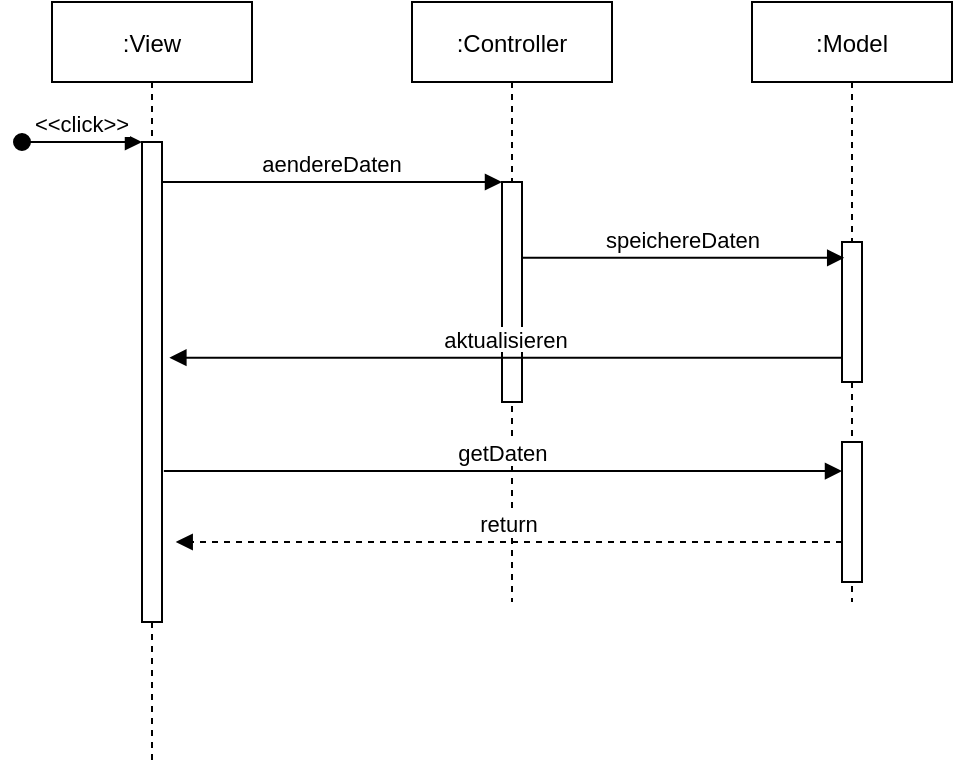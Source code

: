 <mxfile version="20.5.1" type="device"><diagram id="kgpKYQtTHZ0yAKxKKP6v" name="Page-1"><mxGraphModel dx="1422" dy="774" grid="1" gridSize="10" guides="1" tooltips="1" connect="1" arrows="1" fold="1" page="1" pageScale="1" pageWidth="850" pageHeight="1100" math="0" shadow="0"><root><mxCell id="0"/><mxCell id="1" parent="0"/><mxCell id="3nuBFxr9cyL0pnOWT2aG-1" value=":View" style="shape=umlLifeline;perimeter=lifelinePerimeter;container=1;collapsible=0;recursiveResize=0;rounded=0;shadow=0;strokeWidth=1;" parent="1" vertex="1"><mxGeometry x="120" y="80" width="100" height="380" as="geometry"/></mxCell><mxCell id="3nuBFxr9cyL0pnOWT2aG-2" value="" style="points=[];perimeter=orthogonalPerimeter;rounded=0;shadow=0;strokeWidth=1;" parent="3nuBFxr9cyL0pnOWT2aG-1" vertex="1"><mxGeometry x="45" y="70" width="10" height="240" as="geometry"/></mxCell><mxCell id="3nuBFxr9cyL0pnOWT2aG-3" value="&lt;&lt;click&gt;&gt;" style="verticalAlign=bottom;startArrow=oval;endArrow=block;startSize=8;shadow=0;strokeWidth=1;" parent="3nuBFxr9cyL0pnOWT2aG-1" target="3nuBFxr9cyL0pnOWT2aG-2" edge="1"><mxGeometry relative="1" as="geometry"><mxPoint x="-15" y="70" as="sourcePoint"/></mxGeometry></mxCell><mxCell id="3nuBFxr9cyL0pnOWT2aG-5" value=":Controller" style="shape=umlLifeline;perimeter=lifelinePerimeter;container=1;collapsible=0;recursiveResize=0;rounded=0;shadow=0;strokeWidth=1;" parent="1" vertex="1"><mxGeometry x="300" y="80" width="100" height="300" as="geometry"/></mxCell><mxCell id="3nuBFxr9cyL0pnOWT2aG-6" value="" style="points=[];perimeter=orthogonalPerimeter;rounded=0;shadow=0;strokeWidth=1;" parent="3nuBFxr9cyL0pnOWT2aG-5" vertex="1"><mxGeometry x="45" y="90" width="10" height="110" as="geometry"/></mxCell><mxCell id="3nuBFxr9cyL0pnOWT2aG-8" value="aendereDaten" style="verticalAlign=bottom;endArrow=block;entryX=0;entryY=0;shadow=0;strokeWidth=1;" parent="1" source="3nuBFxr9cyL0pnOWT2aG-2" target="3nuBFxr9cyL0pnOWT2aG-6" edge="1"><mxGeometry relative="1" as="geometry"><mxPoint x="275" y="160" as="sourcePoint"/></mxGeometry></mxCell><mxCell id="5w5L1x_NT47iHT-J5W4Z-1" value=":Model" style="shape=umlLifeline;perimeter=lifelinePerimeter;container=1;collapsible=0;recursiveResize=0;rounded=0;shadow=0;strokeWidth=1;" vertex="1" parent="1"><mxGeometry x="470" y="80" width="100" height="300" as="geometry"/></mxCell><mxCell id="5w5L1x_NT47iHT-J5W4Z-2" value="" style="points=[];perimeter=orthogonalPerimeter;rounded=0;shadow=0;strokeWidth=1;" vertex="1" parent="5w5L1x_NT47iHT-J5W4Z-1"><mxGeometry x="45" y="120" width="10" height="70" as="geometry"/></mxCell><mxCell id="5w5L1x_NT47iHT-J5W4Z-6" value="" style="points=[];perimeter=orthogonalPerimeter;rounded=0;shadow=0;strokeWidth=1;" vertex="1" parent="5w5L1x_NT47iHT-J5W4Z-1"><mxGeometry x="45" y="220" width="10" height="70" as="geometry"/></mxCell><mxCell id="5w5L1x_NT47iHT-J5W4Z-4" value="speichereDaten" style="verticalAlign=bottom;endArrow=block;entryX=0.11;entryY=0.113;shadow=0;strokeWidth=1;entryDx=0;entryDy=0;entryPerimeter=0;" edge="1" parent="1" source="3nuBFxr9cyL0pnOWT2aG-6" target="5w5L1x_NT47iHT-J5W4Z-2"><mxGeometry relative="1" as="geometry"><mxPoint x="540" y="190.0" as="sourcePoint"/><mxPoint x="710.0" y="190.0" as="targetPoint"/></mxGeometry></mxCell><mxCell id="5w5L1x_NT47iHT-J5W4Z-5" value="aktualisieren" style="verticalAlign=bottom;endArrow=block;shadow=0;strokeWidth=1;entryX=1.369;entryY=0.378;entryDx=0;entryDy=0;entryPerimeter=0;" edge="1" parent="1"><mxGeometry relative="1" as="geometry"><mxPoint x="515.0" y="257.82" as="sourcePoint"/><mxPoint x="178.69" y="257.82" as="targetPoint"/></mxGeometry></mxCell><mxCell id="5w5L1x_NT47iHT-J5W4Z-7" value="getDaten" style="verticalAlign=bottom;endArrow=block;shadow=0;strokeWidth=1;exitX=1.093;exitY=0.894;exitDx=0;exitDy=0;exitPerimeter=0;" edge="1" parent="1"><mxGeometry relative="1" as="geometry"><mxPoint x="175.93" y="314.56" as="sourcePoint"/><mxPoint x="515.0" y="314.56" as="targetPoint"/></mxGeometry></mxCell><mxCell id="5w5L1x_NT47iHT-J5W4Z-8" value="return" style="verticalAlign=bottom;endArrow=block;shadow=0;strokeWidth=1;entryX=1.369;entryY=0.378;entryDx=0;entryDy=0;entryPerimeter=0;dashed=1;" edge="1" parent="1" source="5w5L1x_NT47iHT-J5W4Z-6"><mxGeometry relative="1" as="geometry"><mxPoint x="518.16" y="350.0" as="sourcePoint"/><mxPoint x="181.85" y="350.0" as="targetPoint"/></mxGeometry></mxCell></root></mxGraphModel></diagram></mxfile>